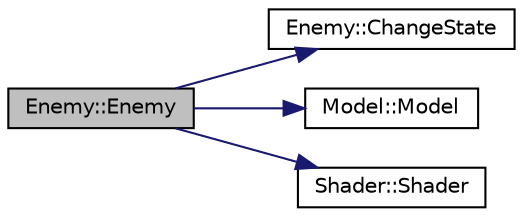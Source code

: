 digraph "Enemy::Enemy"
{
 // LATEX_PDF_SIZE
  edge [fontname="Helvetica",fontsize="10",labelfontname="Helvetica",labelfontsize="10"];
  node [fontname="Helvetica",fontsize="10",shape=record];
  rankdir="LR";
  Node1 [label="Enemy::Enemy",height=0.2,width=0.4,color="black", fillcolor="grey75", style="filled", fontcolor="black",tooltip="Enemy constructor that takes various parameters."];
  Node1 -> Node2 [color="midnightblue",fontsize="10",style="solid",fontname="Helvetica"];
  Node2 [label="Enemy::ChangeState",height=0.2,width=0.4,color="black", fillcolor="white", style="filled",URL="$class_enemy.html#aede6ce203cb0c46f6d984ab1f261b689",tooltip="a function that changes the enemy state to the state provided to the function provided as a parameter"];
  Node1 -> Node3 [color="midnightblue",fontsize="10",style="solid",fontname="Helvetica"];
  Node3 [label="Model::Model",height=0.2,width=0.4,color="black", fillcolor="white", style="filled",URL="$class_model.html#ad30000e7f6d3f6771d8e3c0b56a4bdc0",tooltip="Model constructor that takes various parameters."];
  Node1 -> Node4 [color="midnightblue",fontsize="10",style="solid",fontname="Helvetica"];
  Node4 [label="Shader::Shader",height=0.2,width=0.4,color="black", fillcolor="white", style="filled",URL="$class_shader.html#aa732beb72038e86aca70a34c369a255e",tooltip="A constructor that takes in paths to the shaders and generates them."];
}
